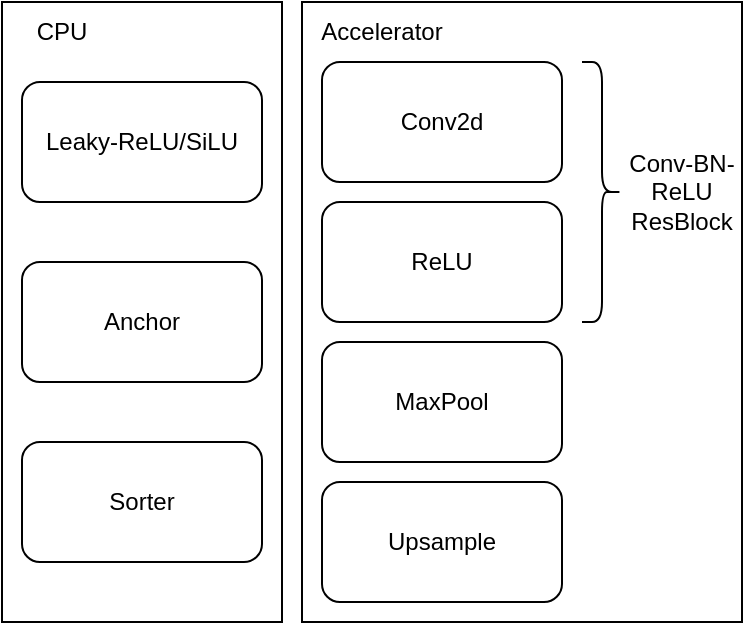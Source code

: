 <mxfile>
    <diagram id="_lNUCTvzAuhdEoA0Cq1X" name="第 1 页">
        <mxGraphModel dx="762" dy="574" grid="1" gridSize="10" guides="1" tooltips="1" connect="1" arrows="1" fold="1" page="1" pageScale="1" pageWidth="1169" pageHeight="1654" math="0" shadow="0">
            <root>
                <mxCell id="0"/>
                <mxCell id="1" parent="0"/>
                <mxCell id="2" value="" style="rounded=0;whiteSpace=wrap;html=1;" vertex="1" parent="1">
                    <mxGeometry x="260" y="230" width="140" height="310" as="geometry"/>
                </mxCell>
                <mxCell id="4" value="" style="rounded=0;whiteSpace=wrap;html=1;" vertex="1" parent="1">
                    <mxGeometry x="410" y="230" width="220" height="310" as="geometry"/>
                </mxCell>
                <mxCell id="5" value="CPU" style="text;html=1;strokeColor=none;fillColor=none;align=center;verticalAlign=middle;whiteSpace=wrap;rounded=0;" vertex="1" parent="1">
                    <mxGeometry x="260" y="230" width="60" height="30" as="geometry"/>
                </mxCell>
                <mxCell id="6" value="Accelerator" style="text;html=1;strokeColor=none;fillColor=none;align=center;verticalAlign=middle;whiteSpace=wrap;rounded=0;" vertex="1" parent="1">
                    <mxGeometry x="420" y="230" width="60" height="30" as="geometry"/>
                </mxCell>
                <mxCell id="7" value="Leaky-ReLU/SiLU" style="rounded=1;whiteSpace=wrap;html=1;" vertex="1" parent="1">
                    <mxGeometry x="270" y="270" width="120" height="60" as="geometry"/>
                </mxCell>
                <mxCell id="8" value="Conv2d" style="rounded=1;whiteSpace=wrap;html=1;" vertex="1" parent="1">
                    <mxGeometry x="420" y="260" width="120" height="60" as="geometry"/>
                </mxCell>
                <mxCell id="9" value="ReLU" style="rounded=1;whiteSpace=wrap;html=1;" vertex="1" parent="1">
                    <mxGeometry x="420" y="330" width="120" height="60" as="geometry"/>
                </mxCell>
                <mxCell id="10" value="MaxPool" style="rounded=1;whiteSpace=wrap;html=1;" vertex="1" parent="1">
                    <mxGeometry x="420" y="400" width="120" height="60" as="geometry"/>
                </mxCell>
                <mxCell id="11" value="Upsample" style="rounded=1;whiteSpace=wrap;html=1;" vertex="1" parent="1">
                    <mxGeometry x="420" y="470" width="120" height="60" as="geometry"/>
                </mxCell>
                <mxCell id="13" value="" style="shape=curlyBracket;whiteSpace=wrap;html=1;rounded=1;flipH=1;" vertex="1" parent="1">
                    <mxGeometry x="550" y="260" width="20" height="130" as="geometry"/>
                </mxCell>
                <mxCell id="14" value="Conv-BN-ReLU&lt;br&gt;ResBlock" style="text;html=1;strokeColor=none;fillColor=none;align=center;verticalAlign=middle;whiteSpace=wrap;rounded=0;" vertex="1" parent="1">
                    <mxGeometry x="570" y="310" width="60" height="30" as="geometry"/>
                </mxCell>
                <mxCell id="15" value="Anchor" style="rounded=1;whiteSpace=wrap;html=1;" vertex="1" parent="1">
                    <mxGeometry x="270" y="360" width="120" height="60" as="geometry"/>
                </mxCell>
                <mxCell id="16" value="Sorter" style="rounded=1;whiteSpace=wrap;html=1;" vertex="1" parent="1">
                    <mxGeometry x="270" y="450" width="120" height="60" as="geometry"/>
                </mxCell>
            </root>
        </mxGraphModel>
    </diagram>
</mxfile>